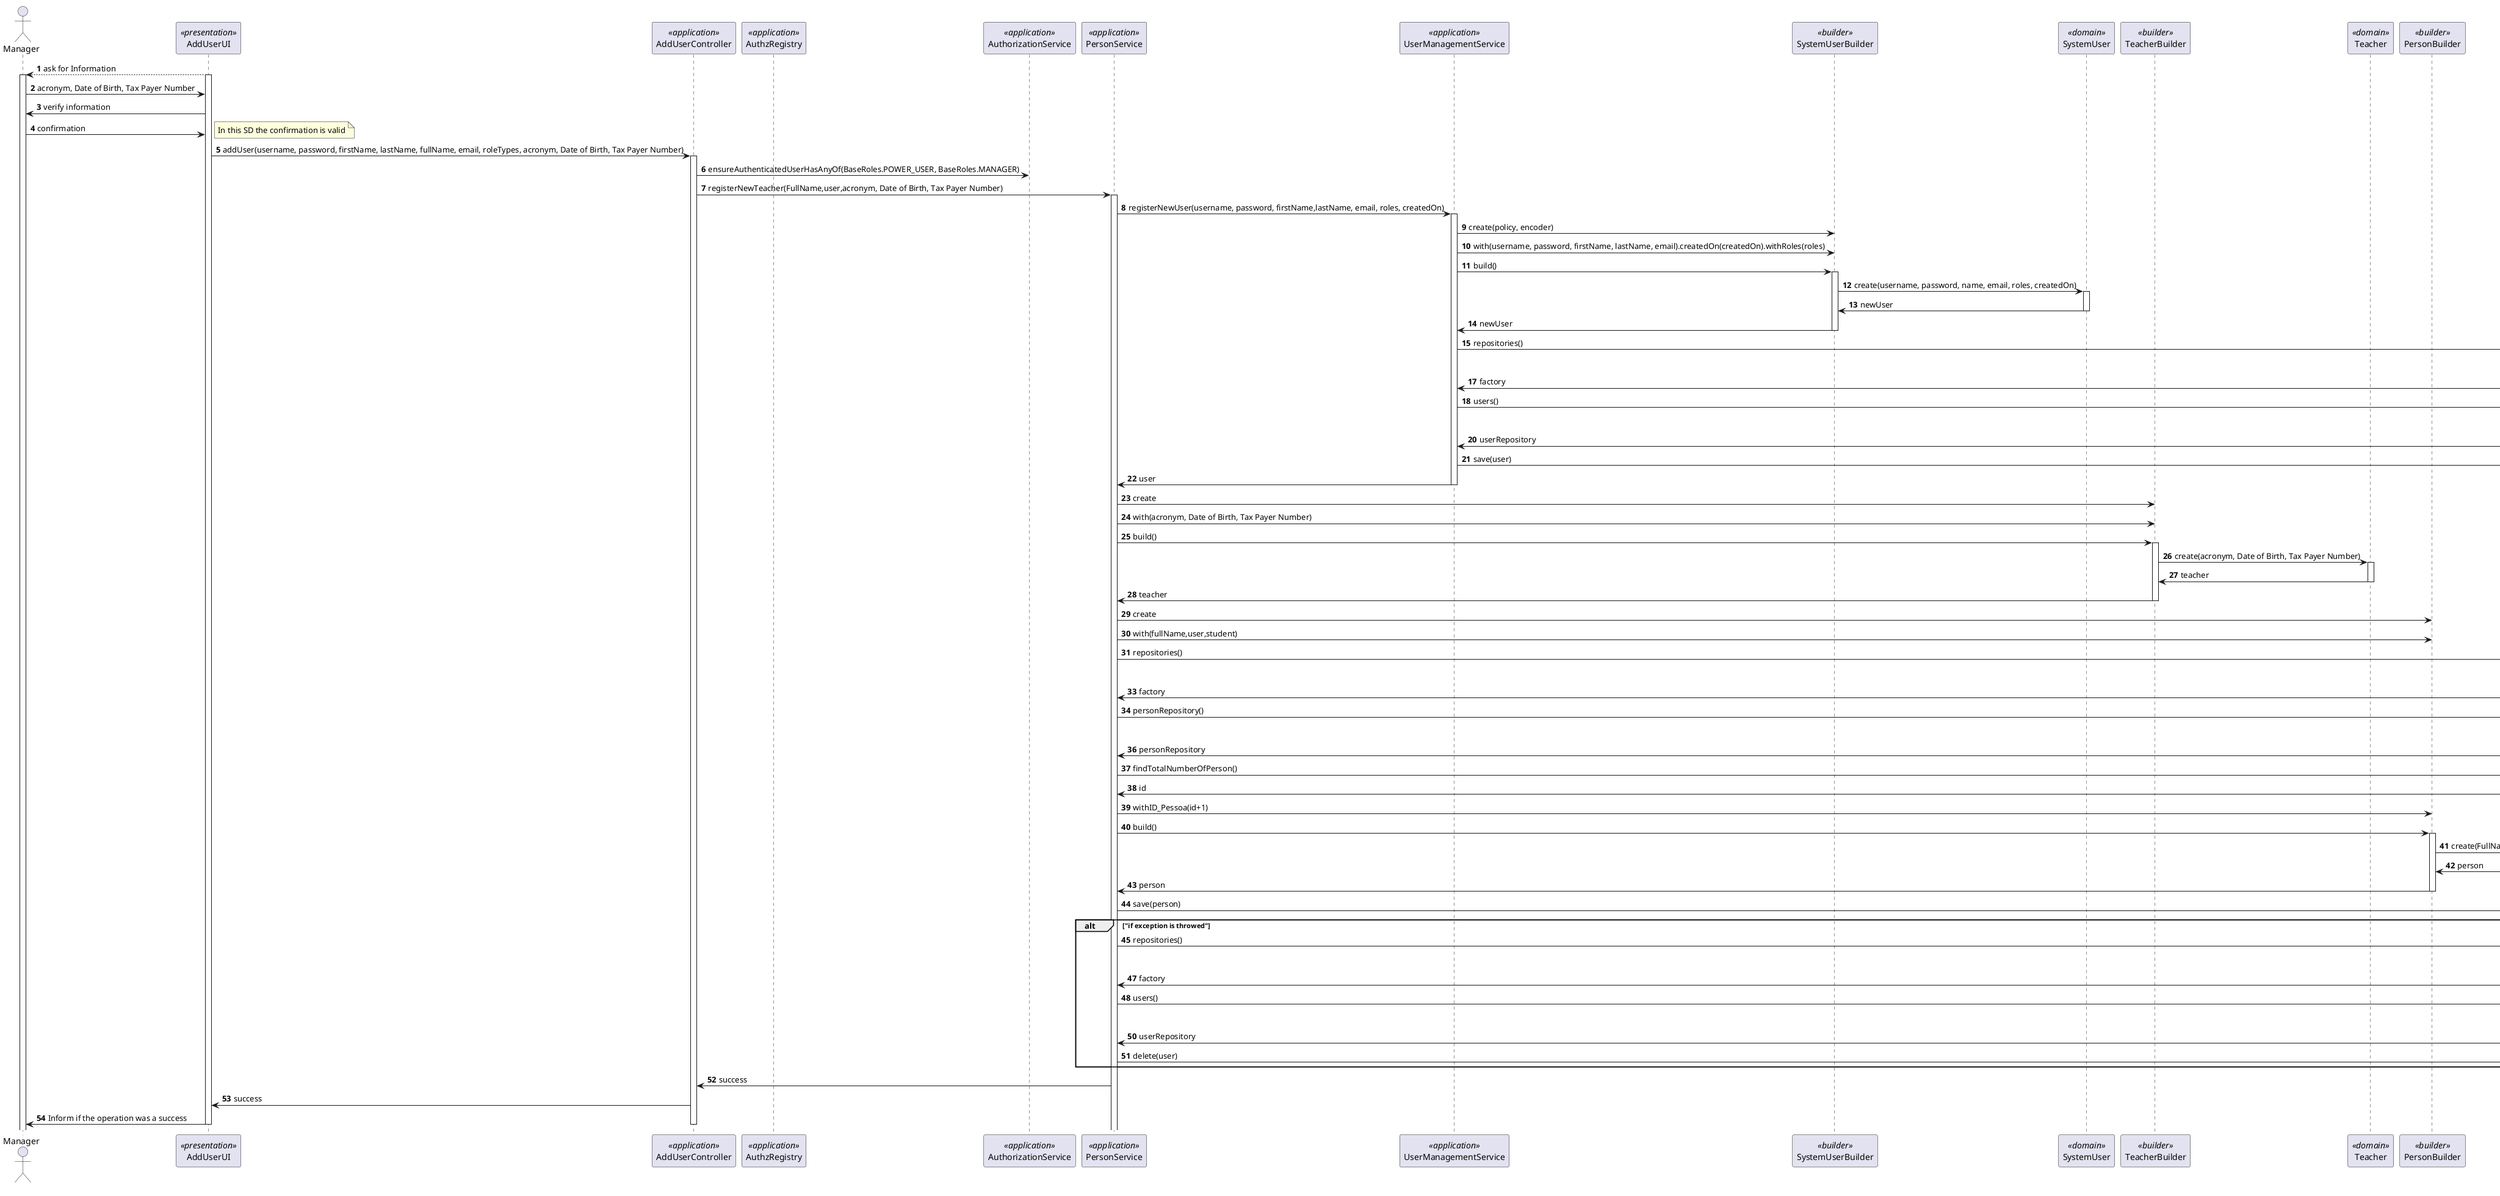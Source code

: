 @startuml
'https://plantuml.com/sequence-diagram

autonumber

actor Manager
participant "AddUserUI" as ui <<presentation>>
participant "AddUserController" as ctrl <<application>>
participant AuthzRegistry as auth <<application>>
participant AuthorizationService as authSV <<application>>
participant PersonService as PerHelper <<application>>
participant UserManagementService as userManSV <<application>>
participant SystemUserBuilder as SysBuilder <<builder>>
participant SystemUser as SU  <<domain>>
participant TeacherBuilder as TeaBuilder <<builder>>
participant Teacher as Teacher <<domain>>
participant PersonBuilder as PerBuilder <<builder>>
participant Person as Person <<domain>>

participant PersistenceContext as Persistence <<persistence>>
participant RepositoryFactory as RepFactory <<factory>>
database UserRepository as UserRep <<repository>>
database personRepository as PerRep <<repository>>
ui --> Manager : ask for Information
activate ui
activate Manager
Manager ->ui : acronym, Date of Birth, Tax Payer Number
ui -> Manager: verify information
Manager -> ui:confirmation
note right
In this SD the confirmation is valid
end note


ui ->ctrl: addUser(username, password, firstName, lastName, fullName, email, roleTypes, acronym, Date of Birth, Tax Payer Number)
activate ctrl
ctrl -> authSV : ensureAuthenticatedUserHasAnyOf(BaseRoles.POWER_USER, BaseRoles.MANAGER)




ctrl ->PerHelper: registerNewTeacher(FullName,user,acronym, Date of Birth, Tax Payer Number)
activate PerHelper


PerHelper -> userManSV : registerNewUser(username, password, firstName,lastName, email, roles, createdOn)
activate userManSV
userManSV -> SysBuilder: create(policy, encoder)
userManSV -> SysBuilder: with(username, password, firstName, lastName, email).createdOn(createdOn).withRoles(roles)
deactivate SysBuilder
userManSV -> SysBuilder: build()
activate SysBuilder
SysBuilder -> SU: create(username, password, name, email, roles, createdOn)
activate SU
SU -> SysBuilder: newUser
deactivate SU
SysBuilder -> userManSV: newUser
deactivate SysBuilder

userManSV -> Persistence: repositories()
activate Persistence
Persistence -> RepFactory: create
Persistence -> userManSV: factory
deactivate Persistence
userManSV -> RepFactory: users()
activate RepFactory
RepFactory -> UserRep: create
RepFactory -> userManSV: userRepository
deactivate RepFactory
userManSV->UserRep:save(user)
userManSV->PerHelper: user

deactivate userManSV


PerHelper ->TeaBuilder:  create
PerHelper ->TeaBuilder: with(acronym, Date of Birth, Tax Payer Number)

PerHelper -> TeaBuilder: build()
activate TeaBuilder
TeaBuilder -> Teacher: create(acronym, Date of Birth, Tax Payer Number)
activate Teacher
Teacher -> TeaBuilder: teacher
deactivate Teacher
TeaBuilder -> PerHelper : teacher
deactivate TeaBuilder


PerHelper ->PerBuilder:  create
PerHelper ->PerBuilder: with(fullName,user,student)


PerHelper -> Persistence: repositories()
activate Persistence
Persistence -> RepFactory: create
Persistence -> PerHelper: factory
deactivate Persistence
PerHelper -> RepFactory: personRepository()
activate RepFactory
RepFactory -> PerRep: create
RepFactory -> PerHelper: personRepository
deactivate RepFactory

PerHelper -> PerRep:findTotalNumberOfPerson()
activate PerRep
PerRep -> PerHelper: id
deactivate PerRep
PerHelper ->PerBuilder: withID_Pessoa(id+1)


PerHelper -> PerBuilder: build()
activate PerBuilder
PerBuilder -> Person: create(FullName,user,ID_Person,student)
activate Person
Person -> PerBuilder: person
deactivate Person
PerBuilder -> PerHelper : person
deactivate PerBuilder


PerHelper -> PerRep: save(person)



alt "if exception is throwed"
PerHelper -> Persistence: repositories()
activate Persistence
Persistence -> RepFactory: create
Persistence -> PerHelper: factory
deactivate Persistence
PerHelper -> RepFactory: users()
activate RepFactory
RepFactory -> UserRep: create
RepFactory -> PerHelper: userRepository
deactivate RepFactory
PerHelper->UserRep: delete(user)
end

PerHelper -> ctrl: success
ctrl -> ui: success
ui-> Manager: Inform if the operation was a success

deactivate ui
deactivate ctrl

deactivate RepFactory




@enduml
